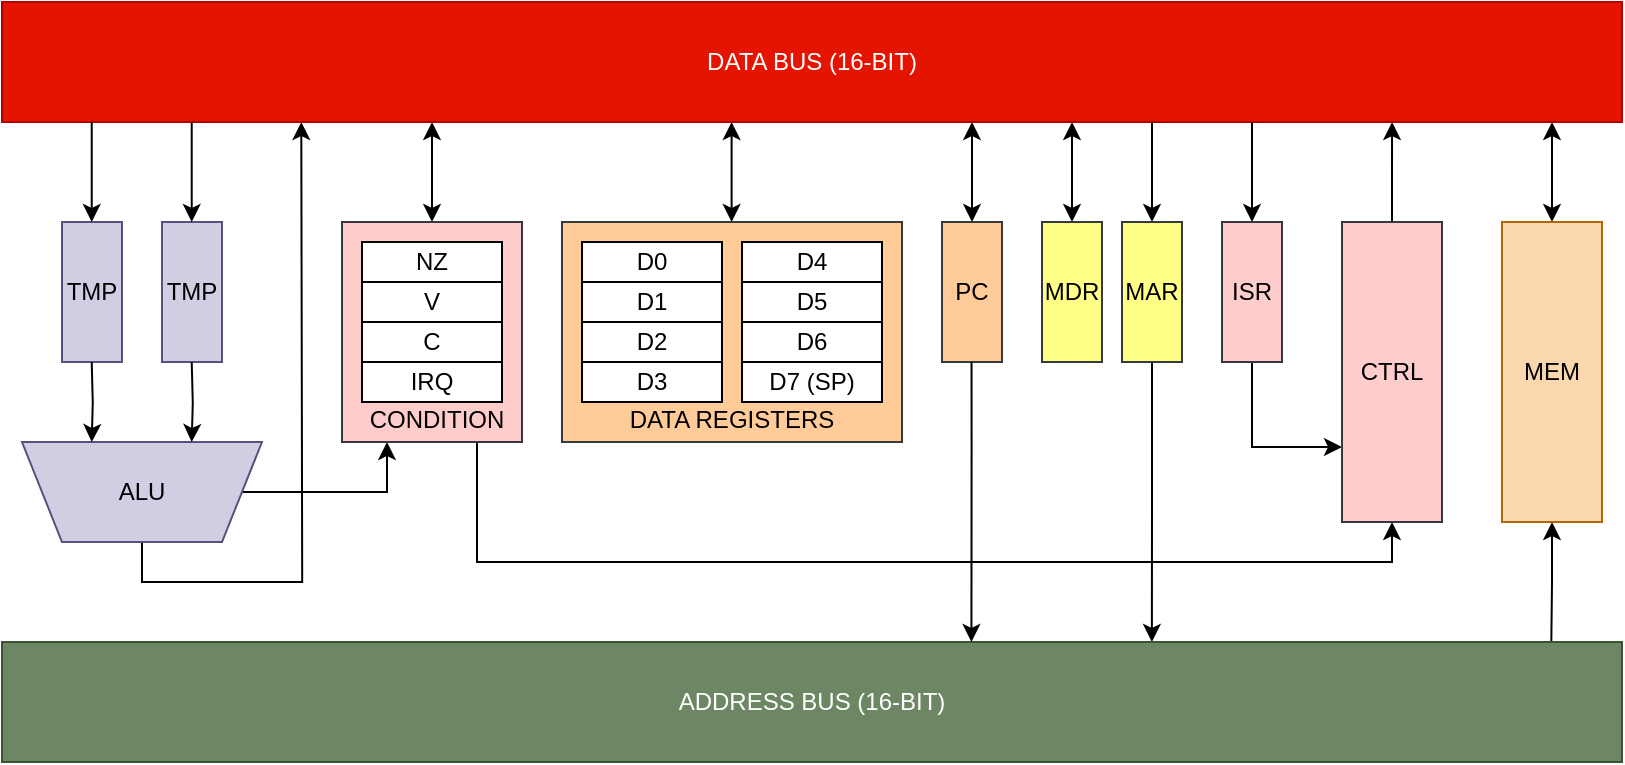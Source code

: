 <mxfile version="16.0.0" type="device"><diagram id="9s5Lkduq_DD37f9z5_-n" name="Page-1"><mxGraphModel dx="918" dy="729" grid="1" gridSize="10" guides="1" tooltips="1" connect="1" arrows="1" fold="1" page="1" pageScale="1" pageWidth="850" pageHeight="1100" math="0" shadow="0"><root><mxCell id="0"/><mxCell id="1" parent="0"/><mxCell id="3aURuv7qlAKBWk12xPhD-23" style="edgeStyle=orthogonalEdgeStyle;rounded=0;orthogonalLoop=1;jettySize=auto;html=1;exitX=0.5;exitY=0;exitDx=0;exitDy=0;entryX=0.174;entryY=1;entryDx=0;entryDy=0;entryPerimeter=0;" parent="1" source="GvIh0SwpmZ1WZnm5FZHL-1" edge="1"><mxGeometry relative="1" as="geometry"><mxPoint x="179.64" y="70" as="targetPoint"/></mxGeometry></mxCell><mxCell id="FoS_o0nnDgLm-PT3PgNy-26" style="edgeStyle=orthogonalEdgeStyle;rounded=0;orthogonalLoop=1;jettySize=auto;html=1;exitX=0;exitY=0.5;exitDx=0;exitDy=0;entryX=0.25;entryY=1;entryDx=0;entryDy=0;" parent="1" source="GvIh0SwpmZ1WZnm5FZHL-1" target="XnJSqSvygMdLhFaaTVmC-12" edge="1"><mxGeometry relative="1" as="geometry"/></mxCell><mxCell id="GvIh0SwpmZ1WZnm5FZHL-1" value="ALU" style="shape=trapezoid;perimeter=trapezoidPerimeter;whiteSpace=wrap;html=1;fixedSize=1;direction=west;fillColor=#d0cee2;strokeColor=#56517e;" parent="1" vertex="1"><mxGeometry x="40" y="230" width="120" height="50" as="geometry"/></mxCell><mxCell id="GvIh0SwpmZ1WZnm5FZHL-13" value="DATA BUS (16-BIT)" style="rounded=0;whiteSpace=wrap;html=1;comic=0;fillColor=#e51400;strokeColor=#B20000;fontColor=#ffffff;" parent="1" vertex="1"><mxGeometry x="30" y="10" width="810" height="60" as="geometry"/></mxCell><mxCell id="XnJSqSvygMdLhFaaTVmC-60" style="edgeStyle=orthogonalEdgeStyle;rounded=0;orthogonalLoop=1;jettySize=auto;html=1;exitX=0.5;exitY=0;exitDx=0;exitDy=0;entryX=0.975;entryY=1;entryDx=0;entryDy=0;entryPerimeter=0;startArrow=classic;startFill=1;endArrow=classic;endFill=1;" parent="1" source="GvIh0SwpmZ1WZnm5FZHL-28" edge="1"><mxGeometry relative="1" as="geometry"><mxPoint x="805" y="70" as="targetPoint"/></mxGeometry></mxCell><mxCell id="354g-VVCzq9OzNUfFTLw-8" style="edgeStyle=orthogonalEdgeStyle;rounded=0;orthogonalLoop=1;jettySize=auto;html=1;exitX=0.5;exitY=1;exitDx=0;exitDy=0;entryX=0.962;entryY=0;entryDx=0;entryDy=0;entryPerimeter=0;startArrow=classic;startFill=1;endArrow=none;endFill=0;" parent="1" source="GvIh0SwpmZ1WZnm5FZHL-28" edge="1"><mxGeometry relative="1" as="geometry"><mxPoint x="804.66" y="330" as="targetPoint"/></mxGeometry></mxCell><mxCell id="GvIh0SwpmZ1WZnm5FZHL-28" value="MEM" style="rounded=0;whiteSpace=wrap;html=1;comic=0;fillColor=#fad7ac;strokeColor=#b46504;" parent="1" vertex="1"><mxGeometry x="780" y="120" width="50" height="150" as="geometry"/></mxCell><mxCell id="XnJSqSvygMdLhFaaTVmC-33" style="edgeStyle=orthogonalEdgeStyle;rounded=0;orthogonalLoop=1;jettySize=auto;html=1;exitX=0.5;exitY=0;exitDx=0;exitDy=0;entryX=0.685;entryY=1;entryDx=0;entryDy=0;entryPerimeter=0;startArrow=classic;startFill=1;endArrow=none;endFill=0;" parent="1" source="DeOOv9TMjf4nzEULOQXT-18" edge="1"><mxGeometry relative="1" as="geometry"><mxPoint x="605" y="70" as="targetPoint"/></mxGeometry></mxCell><mxCell id="354g-VVCzq9OzNUfFTLw-7" style="edgeStyle=orthogonalEdgeStyle;rounded=0;orthogonalLoop=1;jettySize=auto;html=1;exitX=0.5;exitY=1;exitDx=0;exitDy=0;entryX=0.758;entryY=0;entryDx=0;entryDy=0;entryPerimeter=0;startArrow=none;startFill=0;endArrow=classic;endFill=1;" parent="1" source="DeOOv9TMjf4nzEULOQXT-18" edge="1"><mxGeometry relative="1" as="geometry"><mxPoint x="604.94" y="330" as="targetPoint"/></mxGeometry></mxCell><mxCell id="DeOOv9TMjf4nzEULOQXT-18" value="&lt;font color=&quot;#000000&quot;&gt;MAR&lt;br&gt;&lt;/font&gt;" style="rounded=0;whiteSpace=wrap;html=1;comic=0;fillColor=#ffff88;strokeColor=#36393d;" parent="1" vertex="1"><mxGeometry x="590" y="120" width="30" height="70" as="geometry"/></mxCell><mxCell id="XnJSqSvygMdLhFaaTVmC-31" style="edgeStyle=orthogonalEdgeStyle;rounded=0;orthogonalLoop=1;jettySize=auto;html=1;exitX=0.5;exitY=0;exitDx=0;exitDy=0;entryX=0.595;entryY=1;entryDx=0;entryDy=0;entryPerimeter=0;startArrow=classic;startFill=1;endArrow=classic;endFill=1;" parent="1" source="DeOOv9TMjf4nzEULOQXT-20" edge="1"><mxGeometry relative="1" as="geometry"><mxPoint x="515" y="70" as="targetPoint"/></mxGeometry></mxCell><mxCell id="DeOOv9TMjf4nzEULOQXT-20" value="PC" style="rounded=0;whiteSpace=wrap;html=1;comic=0;fillColor=#ffcc99;strokeColor=#36393d;" parent="1" vertex="1"><mxGeometry x="500" y="120" width="30" height="70" as="geometry"/></mxCell><mxCell id="XnJSqSvygMdLhFaaTVmC-37" style="edgeStyle=orthogonalEdgeStyle;rounded=0;orthogonalLoop=1;jettySize=auto;html=1;exitX=0.5;exitY=0;exitDx=0;exitDy=0;entryX=0.855;entryY=1;entryDx=0;entryDy=0;entryPerimeter=0;startArrow=classic;startFill=1;endArrow=none;endFill=0;" parent="1" source="DeOOv9TMjf4nzEULOQXT-21" edge="1"><mxGeometry relative="1" as="geometry"><mxPoint x="655" y="70" as="targetPoint"/></mxGeometry></mxCell><mxCell id="FoS_o0nnDgLm-PT3PgNy-31" style="edgeStyle=orthogonalEdgeStyle;rounded=0;orthogonalLoop=1;jettySize=auto;html=1;exitX=0.5;exitY=1;exitDx=0;exitDy=0;entryX=0;entryY=0.75;entryDx=0;entryDy=0;" parent="1" source="DeOOv9TMjf4nzEULOQXT-21" target="XnJSqSvygMdLhFaaTVmC-29" edge="1"><mxGeometry relative="1" as="geometry"/></mxCell><mxCell id="DeOOv9TMjf4nzEULOQXT-21" value="ISR" style="rounded=0;whiteSpace=wrap;html=1;comic=0;fillColor=#ffcccc;strokeColor=#36393d;" parent="1" vertex="1"><mxGeometry x="640" y="120" width="30" height="70" as="geometry"/></mxCell><mxCell id="DeOOv9TMjf4nzEULOQXT-38" value="ADDRESS BUS (16-BIT)" style="rounded=0;whiteSpace=wrap;html=1;comic=0;fillColor=#6d8764;strokeColor=#3A5431;fontColor=#ffffff;" parent="1" vertex="1"><mxGeometry x="30" y="330" width="810" height="60" as="geometry"/></mxCell><mxCell id="XnJSqSvygMdLhFaaTVmC-16" style="edgeStyle=orthogonalEdgeStyle;rounded=0;orthogonalLoop=1;jettySize=auto;html=1;exitX=0.5;exitY=0;exitDx=0;exitDy=0;entryX=0.195;entryY=1;entryDx=0;entryDy=0;entryPerimeter=0;startArrow=classic;startFill=1;endArrow=classic;endFill=1;" parent="1" source="XnJSqSvygMdLhFaaTVmC-12" edge="1"><mxGeometry relative="1" as="geometry"><mxPoint x="245" y="70" as="targetPoint"/></mxGeometry></mxCell><mxCell id="FoS_o0nnDgLm-PT3PgNy-30" style="edgeStyle=orthogonalEdgeStyle;rounded=0;orthogonalLoop=1;jettySize=auto;html=1;exitX=0.75;exitY=1;exitDx=0;exitDy=0;entryX=0.5;entryY=1;entryDx=0;entryDy=0;" parent="1" source="XnJSqSvygMdLhFaaTVmC-12" target="XnJSqSvygMdLhFaaTVmC-29" edge="1"><mxGeometry relative="1" as="geometry"/></mxCell><mxCell id="XnJSqSvygMdLhFaaTVmC-12" value="" style="rounded=0;whiteSpace=wrap;html=1;comic=0;fillColor=#ffcccc;strokeColor=#36393d;" parent="1" vertex="1"><mxGeometry x="200" y="120" width="90" height="110" as="geometry"/></mxCell><mxCell id="6Ko1g-9NohbHHaTMVgRB-3" style="edgeStyle=orthogonalEdgeStyle;rounded=0;orthogonalLoop=1;jettySize=auto;html=1;exitX=0.5;exitY=0;exitDx=0;exitDy=0;" parent="1" source="XnJSqSvygMdLhFaaTVmC-29" edge="1"><mxGeometry relative="1" as="geometry"><mxPoint x="725.032" y="70.0" as="targetPoint"/></mxGeometry></mxCell><mxCell id="XnJSqSvygMdLhFaaTVmC-29" value="CTRL" style="rounded=0;whiteSpace=wrap;html=1;comic=0;fillColor=#ffcccc;strokeColor=#36393d;" parent="1" vertex="1"><mxGeometry x="700" y="120" width="50" height="150" as="geometry"/></mxCell><mxCell id="3aURuv7qlAKBWk12xPhD-3" value="TMP" style="rounded=0;whiteSpace=wrap;html=1;comic=0;fillColor=#d0cee2;strokeColor=#56517e;" parent="1" vertex="1"><mxGeometry x="110" y="120" width="30" height="70" as="geometry"/></mxCell><mxCell id="3aURuv7qlAKBWk12xPhD-4" style="edgeStyle=orthogonalEdgeStyle;rounded=0;orthogonalLoop=1;jettySize=auto;html=1;exitX=0.5;exitY=0;exitDx=0;exitDy=0;entryX=0.045;entryY=1;entryDx=0;entryDy=0;entryPerimeter=0;startArrow=classic;startFill=1;endArrow=none;endFill=0;" parent="1" edge="1"><mxGeometry relative="1" as="geometry"><mxPoint x="124.86" y="70" as="targetPoint"/><mxPoint x="124.86" y="120" as="sourcePoint"/></mxGeometry></mxCell><mxCell id="3aURuv7qlAKBWk12xPhD-6" style="edgeStyle=orthogonalEdgeStyle;rounded=0;orthogonalLoop=1;jettySize=auto;html=1;exitX=0.5;exitY=1;exitDx=0;exitDy=0;entryX=0.75;entryY=1;entryDx=0;entryDy=0;" parent="1" edge="1"><mxGeometry relative="1" as="geometry"><mxPoint x="124.86" y="190" as="sourcePoint"/><mxPoint x="124.86" y="230" as="targetPoint"/></mxGeometry></mxCell><mxCell id="3aURuv7qlAKBWk12xPhD-8" value="" style="rounded=0;whiteSpace=wrap;html=1;comic=0;fillColor=#ffcc99;strokeColor=#36393d;" parent="1" vertex="1"><mxGeometry x="310" y="120" width="170" height="110" as="geometry"/></mxCell><mxCell id="3aURuv7qlAKBWk12xPhD-10" style="edgeStyle=orthogonalEdgeStyle;rounded=0;orthogonalLoop=1;jettySize=auto;html=1;exitX=0.5;exitY=0;exitDx=0;exitDy=0;entryX=0.245;entryY=1;entryDx=0;entryDy=0;entryPerimeter=0;startArrow=classic;startFill=1;endArrow=classic;endFill=1;" parent="1" edge="1"><mxGeometry relative="1" as="geometry"><mxPoint x="394.8" y="70" as="targetPoint"/><mxPoint x="394.8" y="120" as="sourcePoint"/></mxGeometry></mxCell><mxCell id="3aURuv7qlAKBWk12xPhD-18" style="edgeStyle=orthogonalEdgeStyle;rounded=0;orthogonalLoop=1;jettySize=auto;html=1;exitX=0.5;exitY=1;exitDx=0;exitDy=0;entryX=0.758;entryY=0;entryDx=0;entryDy=0;entryPerimeter=0;startArrow=none;startFill=0;endArrow=classic;endFill=1;" parent="1" edge="1"><mxGeometry relative="1" as="geometry"><mxPoint x="514.77" y="190" as="sourcePoint"/><mxPoint x="514.71" y="330" as="targetPoint"/><Array as="points"><mxPoint x="514.77" y="230"/><mxPoint x="514.77" y="230"/></Array></mxGeometry></mxCell><mxCell id="3aURuv7qlAKBWk12xPhD-24" value="TMP" style="rounded=0;whiteSpace=wrap;html=1;comic=0;fillColor=#d0cee2;strokeColor=#56517e;" parent="1" vertex="1"><mxGeometry x="60" y="120" width="30" height="70" as="geometry"/></mxCell><mxCell id="3aURuv7qlAKBWk12xPhD-25" style="edgeStyle=orthogonalEdgeStyle;rounded=0;orthogonalLoop=1;jettySize=auto;html=1;exitX=0.5;exitY=0;exitDx=0;exitDy=0;entryX=0.045;entryY=1;entryDx=0;entryDy=0;entryPerimeter=0;startArrow=classic;startFill=1;endArrow=none;endFill=0;" parent="1" edge="1"><mxGeometry relative="1" as="geometry"><mxPoint x="74.86" y="70" as="targetPoint"/><mxPoint x="74.86" y="120" as="sourcePoint"/></mxGeometry></mxCell><mxCell id="3aURuv7qlAKBWk12xPhD-26" style="edgeStyle=orthogonalEdgeStyle;rounded=0;orthogonalLoop=1;jettySize=auto;html=1;exitX=0.5;exitY=1;exitDx=0;exitDy=0;entryX=0.75;entryY=1;entryDx=0;entryDy=0;" parent="1" edge="1"><mxGeometry relative="1" as="geometry"><mxPoint x="74.86" y="190.0" as="sourcePoint"/><mxPoint x="74.86" y="230.0" as="targetPoint"/></mxGeometry></mxCell><mxCell id="FoS_o0nnDgLm-PT3PgNy-4" value="D0" style="rounded=0;whiteSpace=wrap;html=1;comic=0;" parent="1" vertex="1"><mxGeometry x="320" y="130" width="70" height="20" as="geometry"/></mxCell><mxCell id="FoS_o0nnDgLm-PT3PgNy-6" value="D1" style="rounded=0;whiteSpace=wrap;html=1;comic=0;" parent="1" vertex="1"><mxGeometry x="320" y="150" width="70" height="20" as="geometry"/></mxCell><mxCell id="FoS_o0nnDgLm-PT3PgNy-7" value="D4" style="rounded=0;whiteSpace=wrap;html=1;comic=0;" parent="1" vertex="1"><mxGeometry x="400" y="130" width="70" height="20" as="geometry"/></mxCell><mxCell id="FoS_o0nnDgLm-PT3PgNy-8" value="D5" style="rounded=0;whiteSpace=wrap;html=1;comic=0;" parent="1" vertex="1"><mxGeometry x="400" y="150" width="70" height="20" as="geometry"/></mxCell><mxCell id="FoS_o0nnDgLm-PT3PgNy-9" value="D2" style="rounded=0;whiteSpace=wrap;html=1;comic=0;" parent="1" vertex="1"><mxGeometry x="320" y="170" width="70" height="20" as="geometry"/></mxCell><mxCell id="FoS_o0nnDgLm-PT3PgNy-10" value="D6" style="rounded=0;whiteSpace=wrap;html=1;comic=0;" parent="1" vertex="1"><mxGeometry x="400" y="170" width="70" height="20" as="geometry"/></mxCell><mxCell id="FoS_o0nnDgLm-PT3PgNy-11" value="D3" style="rounded=0;whiteSpace=wrap;html=1;comic=0;" parent="1" vertex="1"><mxGeometry x="320" y="190" width="70" height="20" as="geometry"/></mxCell><mxCell id="FoS_o0nnDgLm-PT3PgNy-12" value="D7 (SP)" style="rounded=0;whiteSpace=wrap;html=1;comic=0;" parent="1" vertex="1"><mxGeometry x="400" y="190" width="70" height="20" as="geometry"/></mxCell><mxCell id="FoS_o0nnDgLm-PT3PgNy-13" style="edgeStyle=orthogonalEdgeStyle;rounded=0;orthogonalLoop=1;jettySize=auto;html=1;exitX=0.5;exitY=0;exitDx=0;exitDy=0;entryX=0.685;entryY=1;entryDx=0;entryDy=0;entryPerimeter=0;startArrow=classic;startFill=1;endArrow=classic;endFill=1;" parent="1" source="FoS_o0nnDgLm-PT3PgNy-15" edge="1"><mxGeometry relative="1" as="geometry"><mxPoint x="565" y="70" as="targetPoint"/></mxGeometry></mxCell><mxCell id="FoS_o0nnDgLm-PT3PgNy-15" value="&lt;font color=&quot;#000000&quot;&gt;MDR&lt;br&gt;&lt;/font&gt;" style="rounded=0;whiteSpace=wrap;html=1;comic=0;fillColor=#ffff88;strokeColor=#36393d;" parent="1" vertex="1"><mxGeometry x="550" y="120" width="30" height="70" as="geometry"/></mxCell><mxCell id="FoS_o0nnDgLm-PT3PgNy-16" value="DATA REGISTERS" style="text;html=1;strokeColor=none;fillColor=none;align=center;verticalAlign=middle;whiteSpace=wrap;rounded=0;" parent="1" vertex="1"><mxGeometry x="335" y="204" width="120" height="30" as="geometry"/></mxCell><mxCell id="FoS_o0nnDgLm-PT3PgNy-18" value="NZ" style="rounded=0;whiteSpace=wrap;html=1;comic=0;" parent="1" vertex="1"><mxGeometry x="210" y="130" width="70" height="20" as="geometry"/></mxCell><mxCell id="FoS_o0nnDgLm-PT3PgNy-19" value="V" style="rounded=0;whiteSpace=wrap;html=1;comic=0;" parent="1" vertex="1"><mxGeometry x="210" y="150" width="70" height="20" as="geometry"/></mxCell><mxCell id="FoS_o0nnDgLm-PT3PgNy-20" value="C" style="rounded=0;whiteSpace=wrap;html=1;comic=0;" parent="1" vertex="1"><mxGeometry x="210" y="170" width="70" height="20" as="geometry"/></mxCell><mxCell id="FoS_o0nnDgLm-PT3PgNy-22" value="IRQ" style="rounded=0;whiteSpace=wrap;html=1;comic=0;strokeColor=#000000;" parent="1" vertex="1"><mxGeometry x="210" y="190" width="70" height="20" as="geometry"/></mxCell><mxCell id="FoS_o0nnDgLm-PT3PgNy-25" value="CONDITION" style="text;html=1;strokeColor=none;fillColor=none;align=center;verticalAlign=middle;whiteSpace=wrap;rounded=0;" parent="1" vertex="1"><mxGeometry x="220" y="204" width="55" height="30" as="geometry"/></mxCell></root></mxGraphModel></diagram></mxfile>